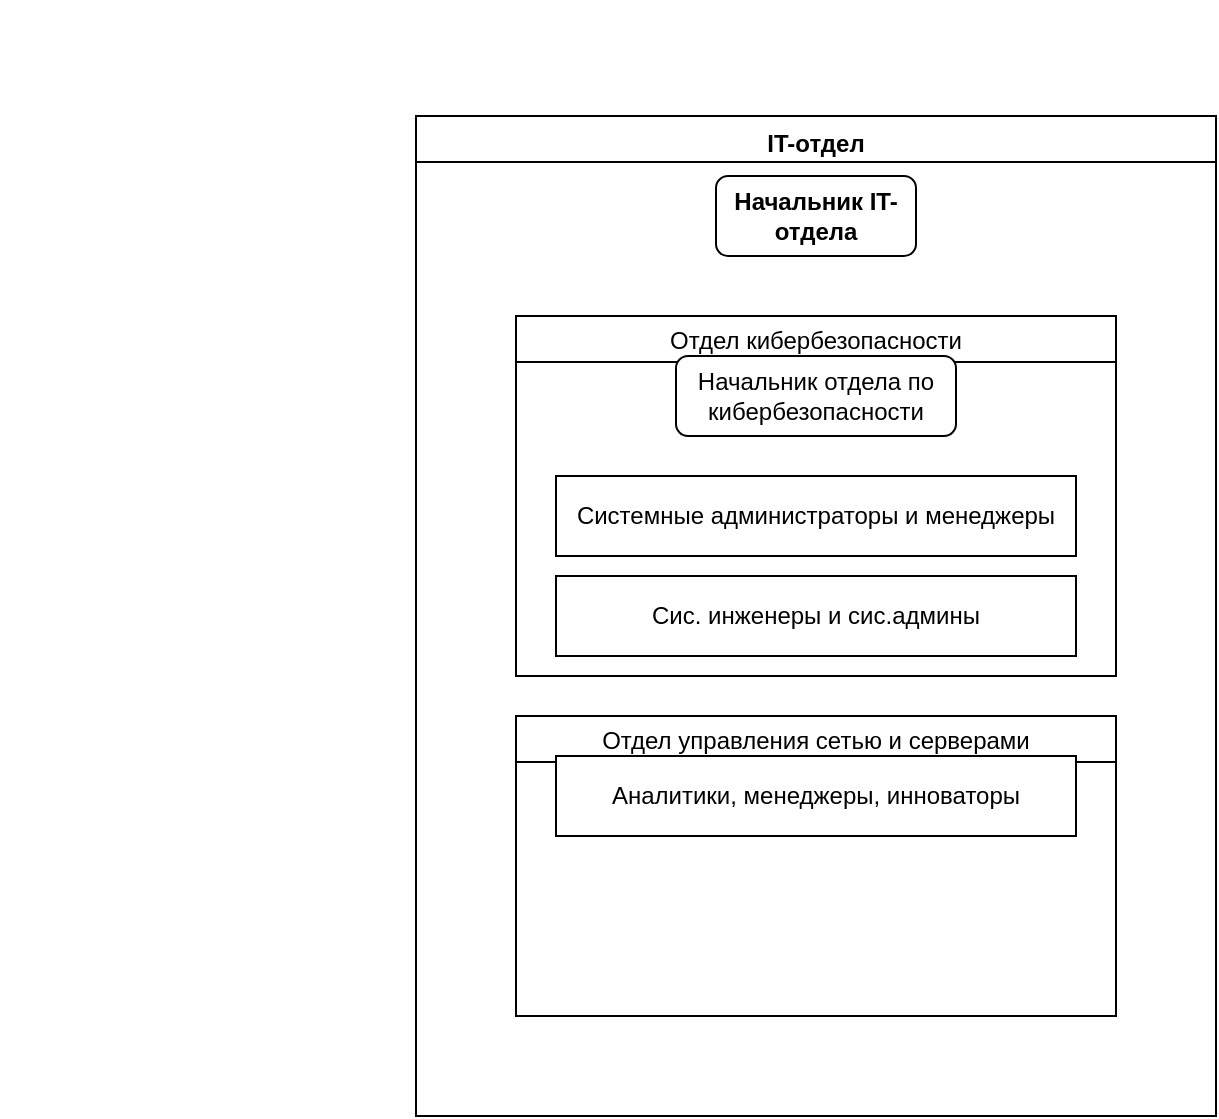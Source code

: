 <?xml version="1.0" encoding="UTF-8"?>
<mxfile>
    <diagram name="Структура IT-отдела">
        <mxGraphModel>
            <root>
                <!-- Базовые элементы -->
                <mxCell id="0" />
                <mxCell id="1" parent="0" />

                <!-- Главный IT-отдел -->
                <mxCell id="it_dept" value="IT-отдел" style="swimlane;fontStyle=1;align=center;verticalAlign=top;" parent="1" vertex="1">
                    <mxGeometry x="200" y="50" width="400" height="500" as="geometry" />
                </mxCell>

                <!-- Начальник IT-отдела (внутри swimlane) -->
                <mxCell id="it_head" value="Начальник IT-отдела" style="rounded=1;whiteSpace=wrap;fontStyle=1;" parent="it_dept" vertex="1">
                    <mxGeometry x="150" y="30" width="100" height="40" as="geometry" />
                </mxCell>

                <!-- Подразделение: Кибербезопасность -->
                <mxCell id="cyber_dept" value="Отдел кибербезопасности" style="swimlane;fontStyle=0;align=center;" parent="it_dept" vertex="1">
                    <mxGeometry x="50" y="100" width="300" height="180" as="geometry" />
                </mxCell>

                <!-- Начальник кибербезопасности -->
                <mxCell id="cyber_head" value="Начальник отдела по кибербезопасности" style="rounded=1;whiteSpace=wrap;fontStyle=0;" parent="cyber_dept" vertex="1">
                    <mxGeometry x="80" y="20" width="140" height="40" as="geometry" />
                </mxCell>

                <!-- Сотрудники кибербезопасности -->
                <mxCell id="cyber_emp1" value="Системные администраторы и менеджеры" style="rounded=0;whiteSpace=wrap;" parent="cyber_dept" vertex="1">
                    <mxGeometry x="20" y="80" width="260" height="40" as="geometry" />
                </mxCell>
                <mxCell id="cyber_emp2" value="Сис. инженеры и сис.админы" style="rounded=0;whiteSpace=wrap;" parent="cyber_dept" vertex="1">
                    <mxGeometry x="20" y="130" width="260" height="40" as="geometry" />
                </mxCell>

                <!-- Подразделение: Сети и серверы -->
                <mxCell id="network_dept" value="Отдел управления сетью и серверами" style="swimlane;fontStyle=0;align=center;" parent="it_dept" vertex="1">
                    <mxGeometry x="50" y="300" width="300" height="150" as="geometry" />
                </mxCell>

                <!-- Сотрудники сетевого отдела -->
                <mxCell id="network_emp1" value="Аналитики, менеджеры, инноваторы" style="rounded=0;whiteSpace=wrap;" parent="network_dept" vertex="1">
                    <mxGeometry x="20" y="20" width="260" height="40" as="geometry" />
                </mxCell>

                <!-- Связи (если нужны стрелки) -->
                <mxCell id="link_cyber" source="it_head" target="cyber_dept" style="edgeStyle=orthogonal;endArrow=classic;entryX=0.5;entryY=0;" parent="1" edge="1" />
                <mxCell id="link_network" source="it_head" target="network_dept" style="edgeStyle=orthogonal;endArrow=classic;entryX=0.5;entryY=0;" parent="1" edge="1" />
            </root>
        </mxGraphModel>
    </diagram>
</mxfile>
